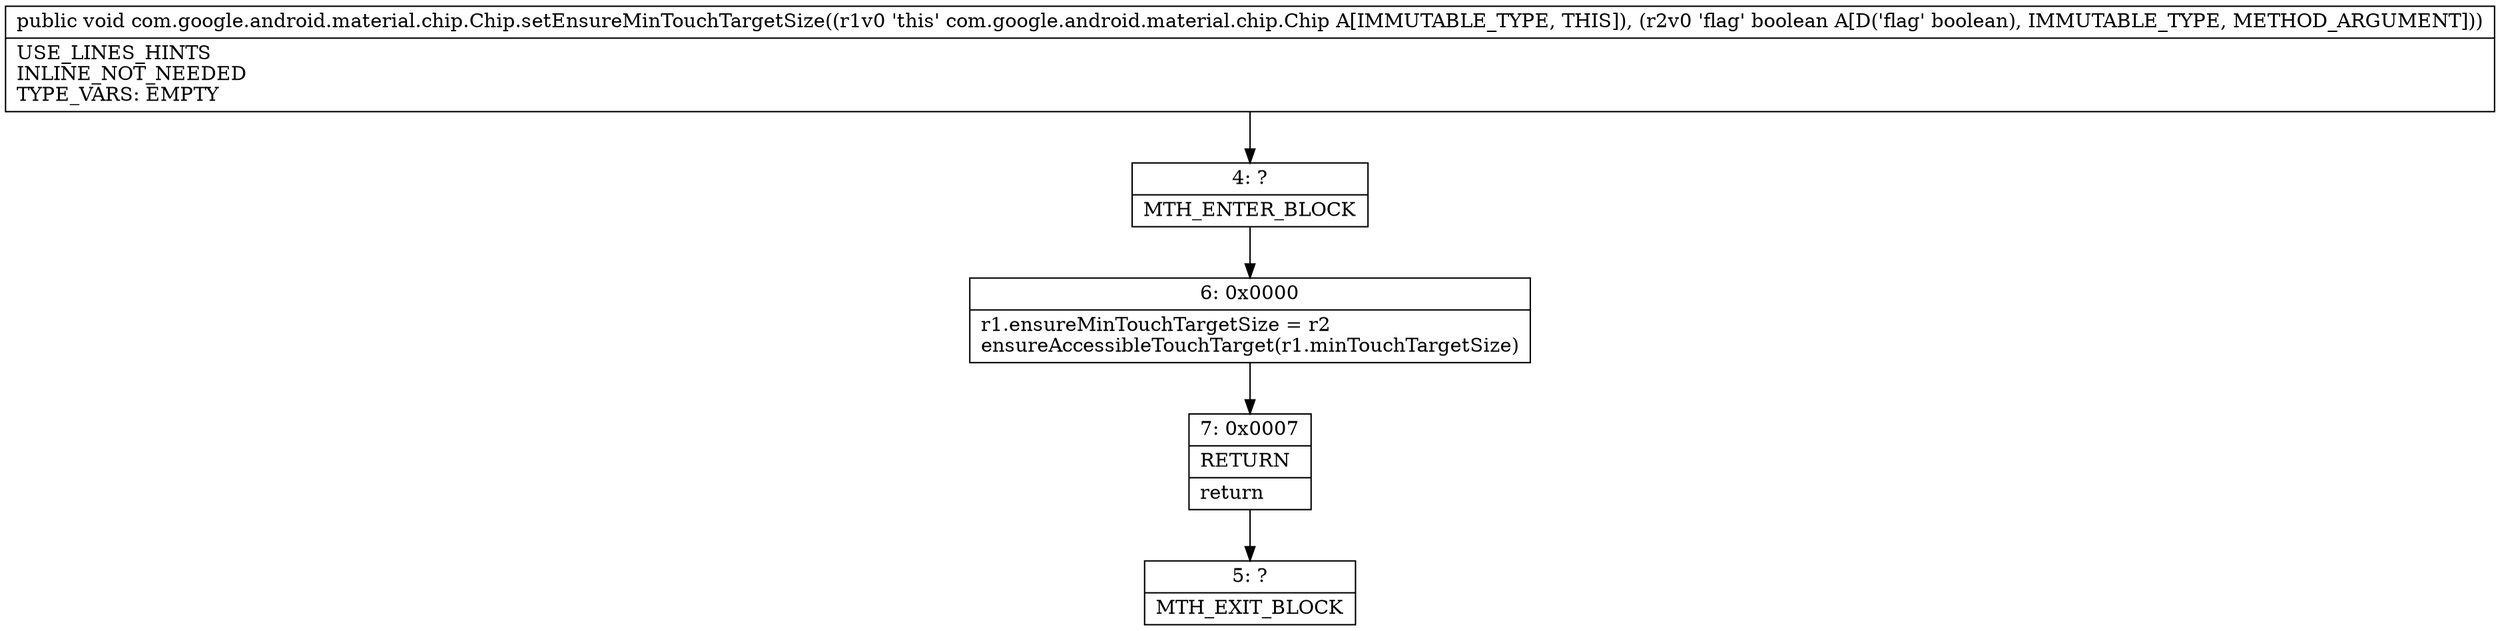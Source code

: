 digraph "CFG forcom.google.android.material.chip.Chip.setEnsureMinTouchTargetSize(Z)V" {
Node_4 [shape=record,label="{4\:\ ?|MTH_ENTER_BLOCK\l}"];
Node_6 [shape=record,label="{6\:\ 0x0000|r1.ensureMinTouchTargetSize = r2\lensureAccessibleTouchTarget(r1.minTouchTargetSize)\l}"];
Node_7 [shape=record,label="{7\:\ 0x0007|RETURN\l|return\l}"];
Node_5 [shape=record,label="{5\:\ ?|MTH_EXIT_BLOCK\l}"];
MethodNode[shape=record,label="{public void com.google.android.material.chip.Chip.setEnsureMinTouchTargetSize((r1v0 'this' com.google.android.material.chip.Chip A[IMMUTABLE_TYPE, THIS]), (r2v0 'flag' boolean A[D('flag' boolean), IMMUTABLE_TYPE, METHOD_ARGUMENT]))  | USE_LINES_HINTS\lINLINE_NOT_NEEDED\lTYPE_VARS: EMPTY\l}"];
MethodNode -> Node_4;Node_4 -> Node_6;
Node_6 -> Node_7;
Node_7 -> Node_5;
}

